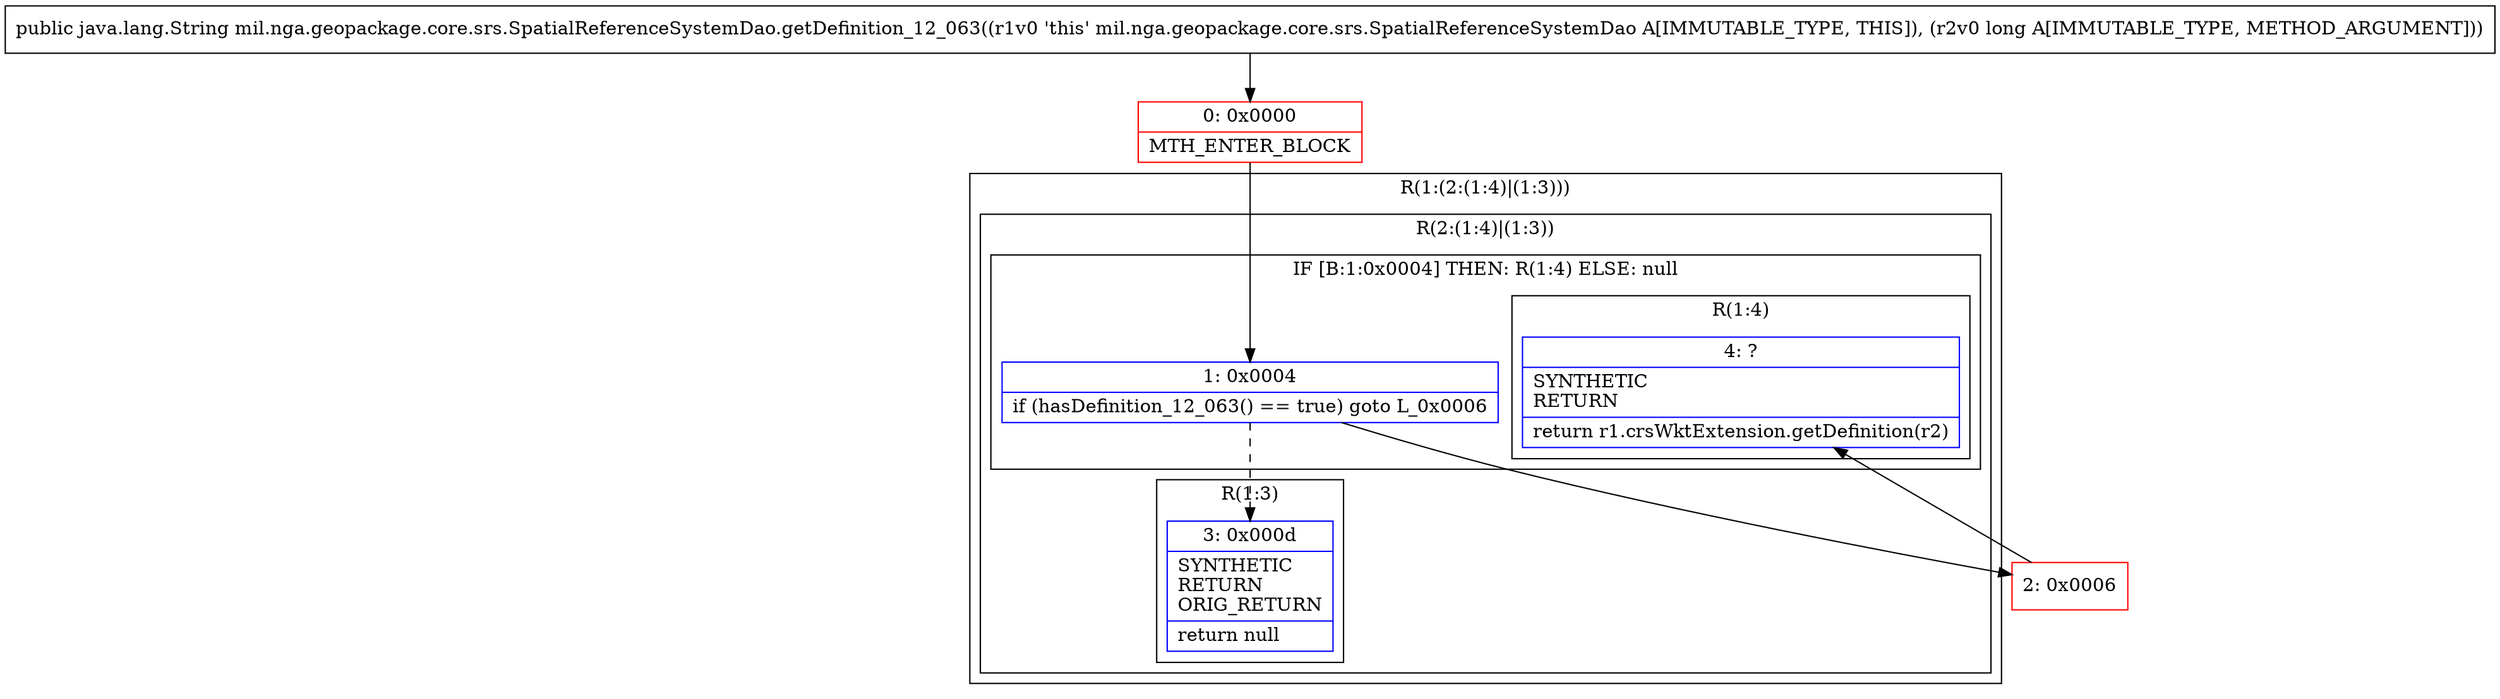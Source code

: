 digraph "CFG formil.nga.geopackage.core.srs.SpatialReferenceSystemDao.getDefinition_12_063(J)Ljava\/lang\/String;" {
subgraph cluster_Region_2094881873 {
label = "R(1:(2:(1:4)|(1:3)))";
node [shape=record,color=blue];
subgraph cluster_Region_212917369 {
label = "R(2:(1:4)|(1:3))";
node [shape=record,color=blue];
subgraph cluster_IfRegion_1347094385 {
label = "IF [B:1:0x0004] THEN: R(1:4) ELSE: null";
node [shape=record,color=blue];
Node_1 [shape=record,label="{1\:\ 0x0004|if (hasDefinition_12_063() == true) goto L_0x0006\l}"];
subgraph cluster_Region_141034427 {
label = "R(1:4)";
node [shape=record,color=blue];
Node_4 [shape=record,label="{4\:\ ?|SYNTHETIC\lRETURN\l|return r1.crsWktExtension.getDefinition(r2)\l}"];
}
}
subgraph cluster_Region_516024627 {
label = "R(1:3)";
node [shape=record,color=blue];
Node_3 [shape=record,label="{3\:\ 0x000d|SYNTHETIC\lRETURN\lORIG_RETURN\l|return null\l}"];
}
}
}
Node_0 [shape=record,color=red,label="{0\:\ 0x0000|MTH_ENTER_BLOCK\l}"];
Node_2 [shape=record,color=red,label="{2\:\ 0x0006}"];
MethodNode[shape=record,label="{public java.lang.String mil.nga.geopackage.core.srs.SpatialReferenceSystemDao.getDefinition_12_063((r1v0 'this' mil.nga.geopackage.core.srs.SpatialReferenceSystemDao A[IMMUTABLE_TYPE, THIS]), (r2v0 long A[IMMUTABLE_TYPE, METHOD_ARGUMENT])) }"];
MethodNode -> Node_0;
Node_1 -> Node_2;
Node_1 -> Node_3[style=dashed];
Node_0 -> Node_1;
Node_2 -> Node_4;
}

